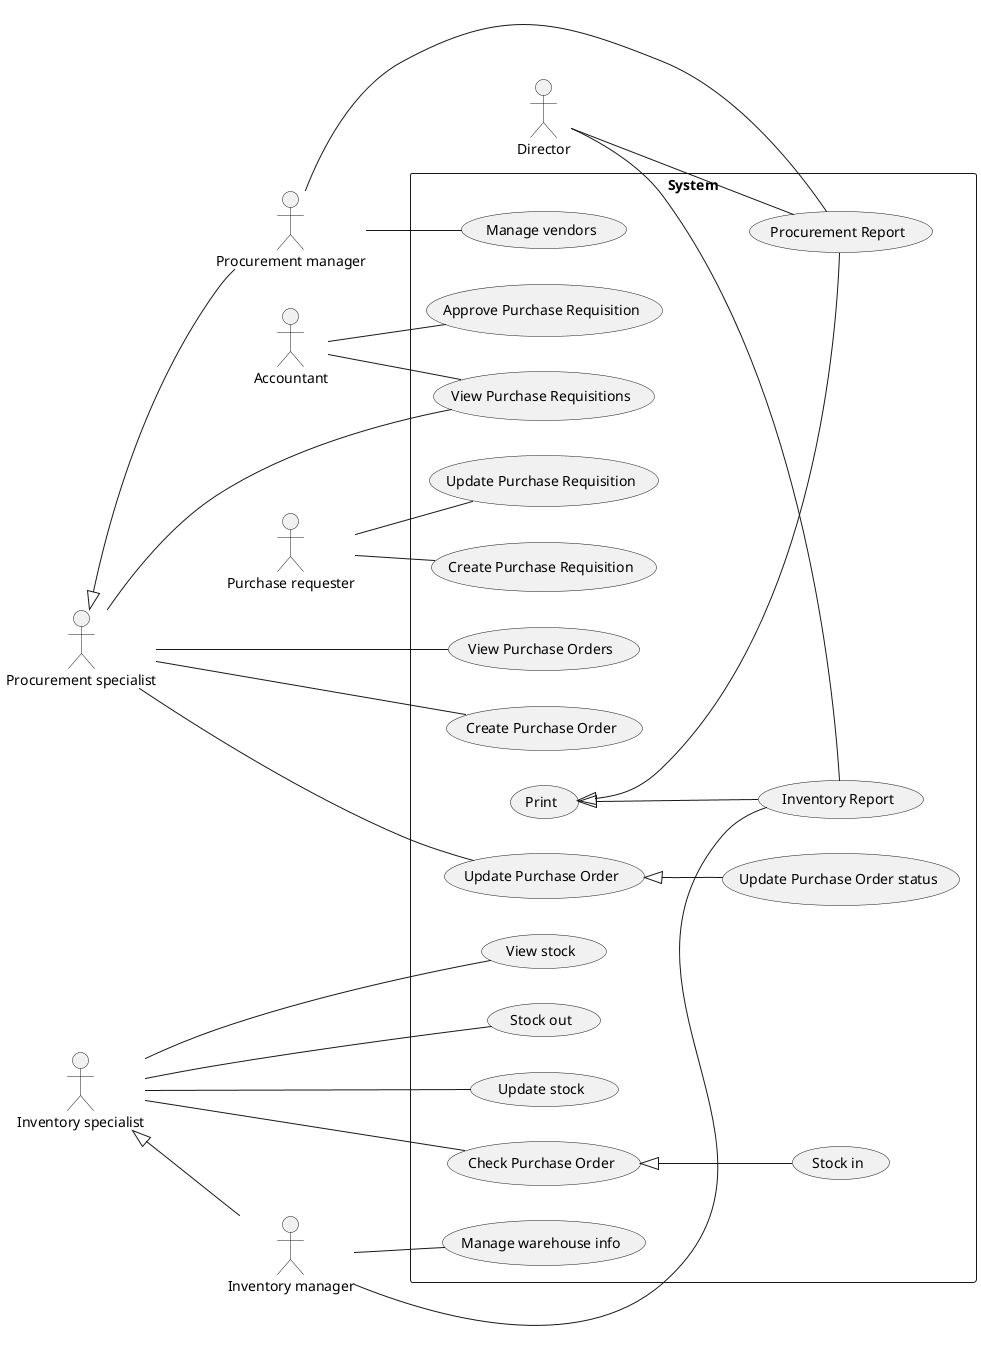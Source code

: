 @startuml Procurement and Inventory
left to right direction

:Director: as d
:Accountant: as a

:Purchase requester: as pr
:Procurement manager: as pm
:Procurement specialist: as ps
ps <|-- pm

:Inventory manager: as im
:Inventory specialist: as is
is <|-- im

rectangle System {
    pm -- (Manage vendors)

    pr -- (Create Purchase Requisition)
    pr -- (Update Purchase Requisition)
    a -- (View Purchase Requisitions)
    a -- (Approve Purchase Requisition)

    ps -- (View Purchase Requisitions)
    ps -- (View Purchase Orders)
    ps -- (Create Purchase Order)
    ps -- (Update Purchase Order)
    (Update Purchase Order) <|-- (Update Purchase Order status)
    is -- (Check Purchase Order)
    pm -- (Procurement Report)
    d -- (Procurement Report)

    is -- (View stock)
    (Check Purchase Order) <|-- (Stock in)
    is -- (Stock out)
    is -- (Update stock)
    im -- (Manage warehouse info)
    im -- (Inventory Report)
    d -- (Inventory Report)

    (Print) <|-- (Procurement Report)
    (Print) <|-- (Inventory Report)
}

@enduml